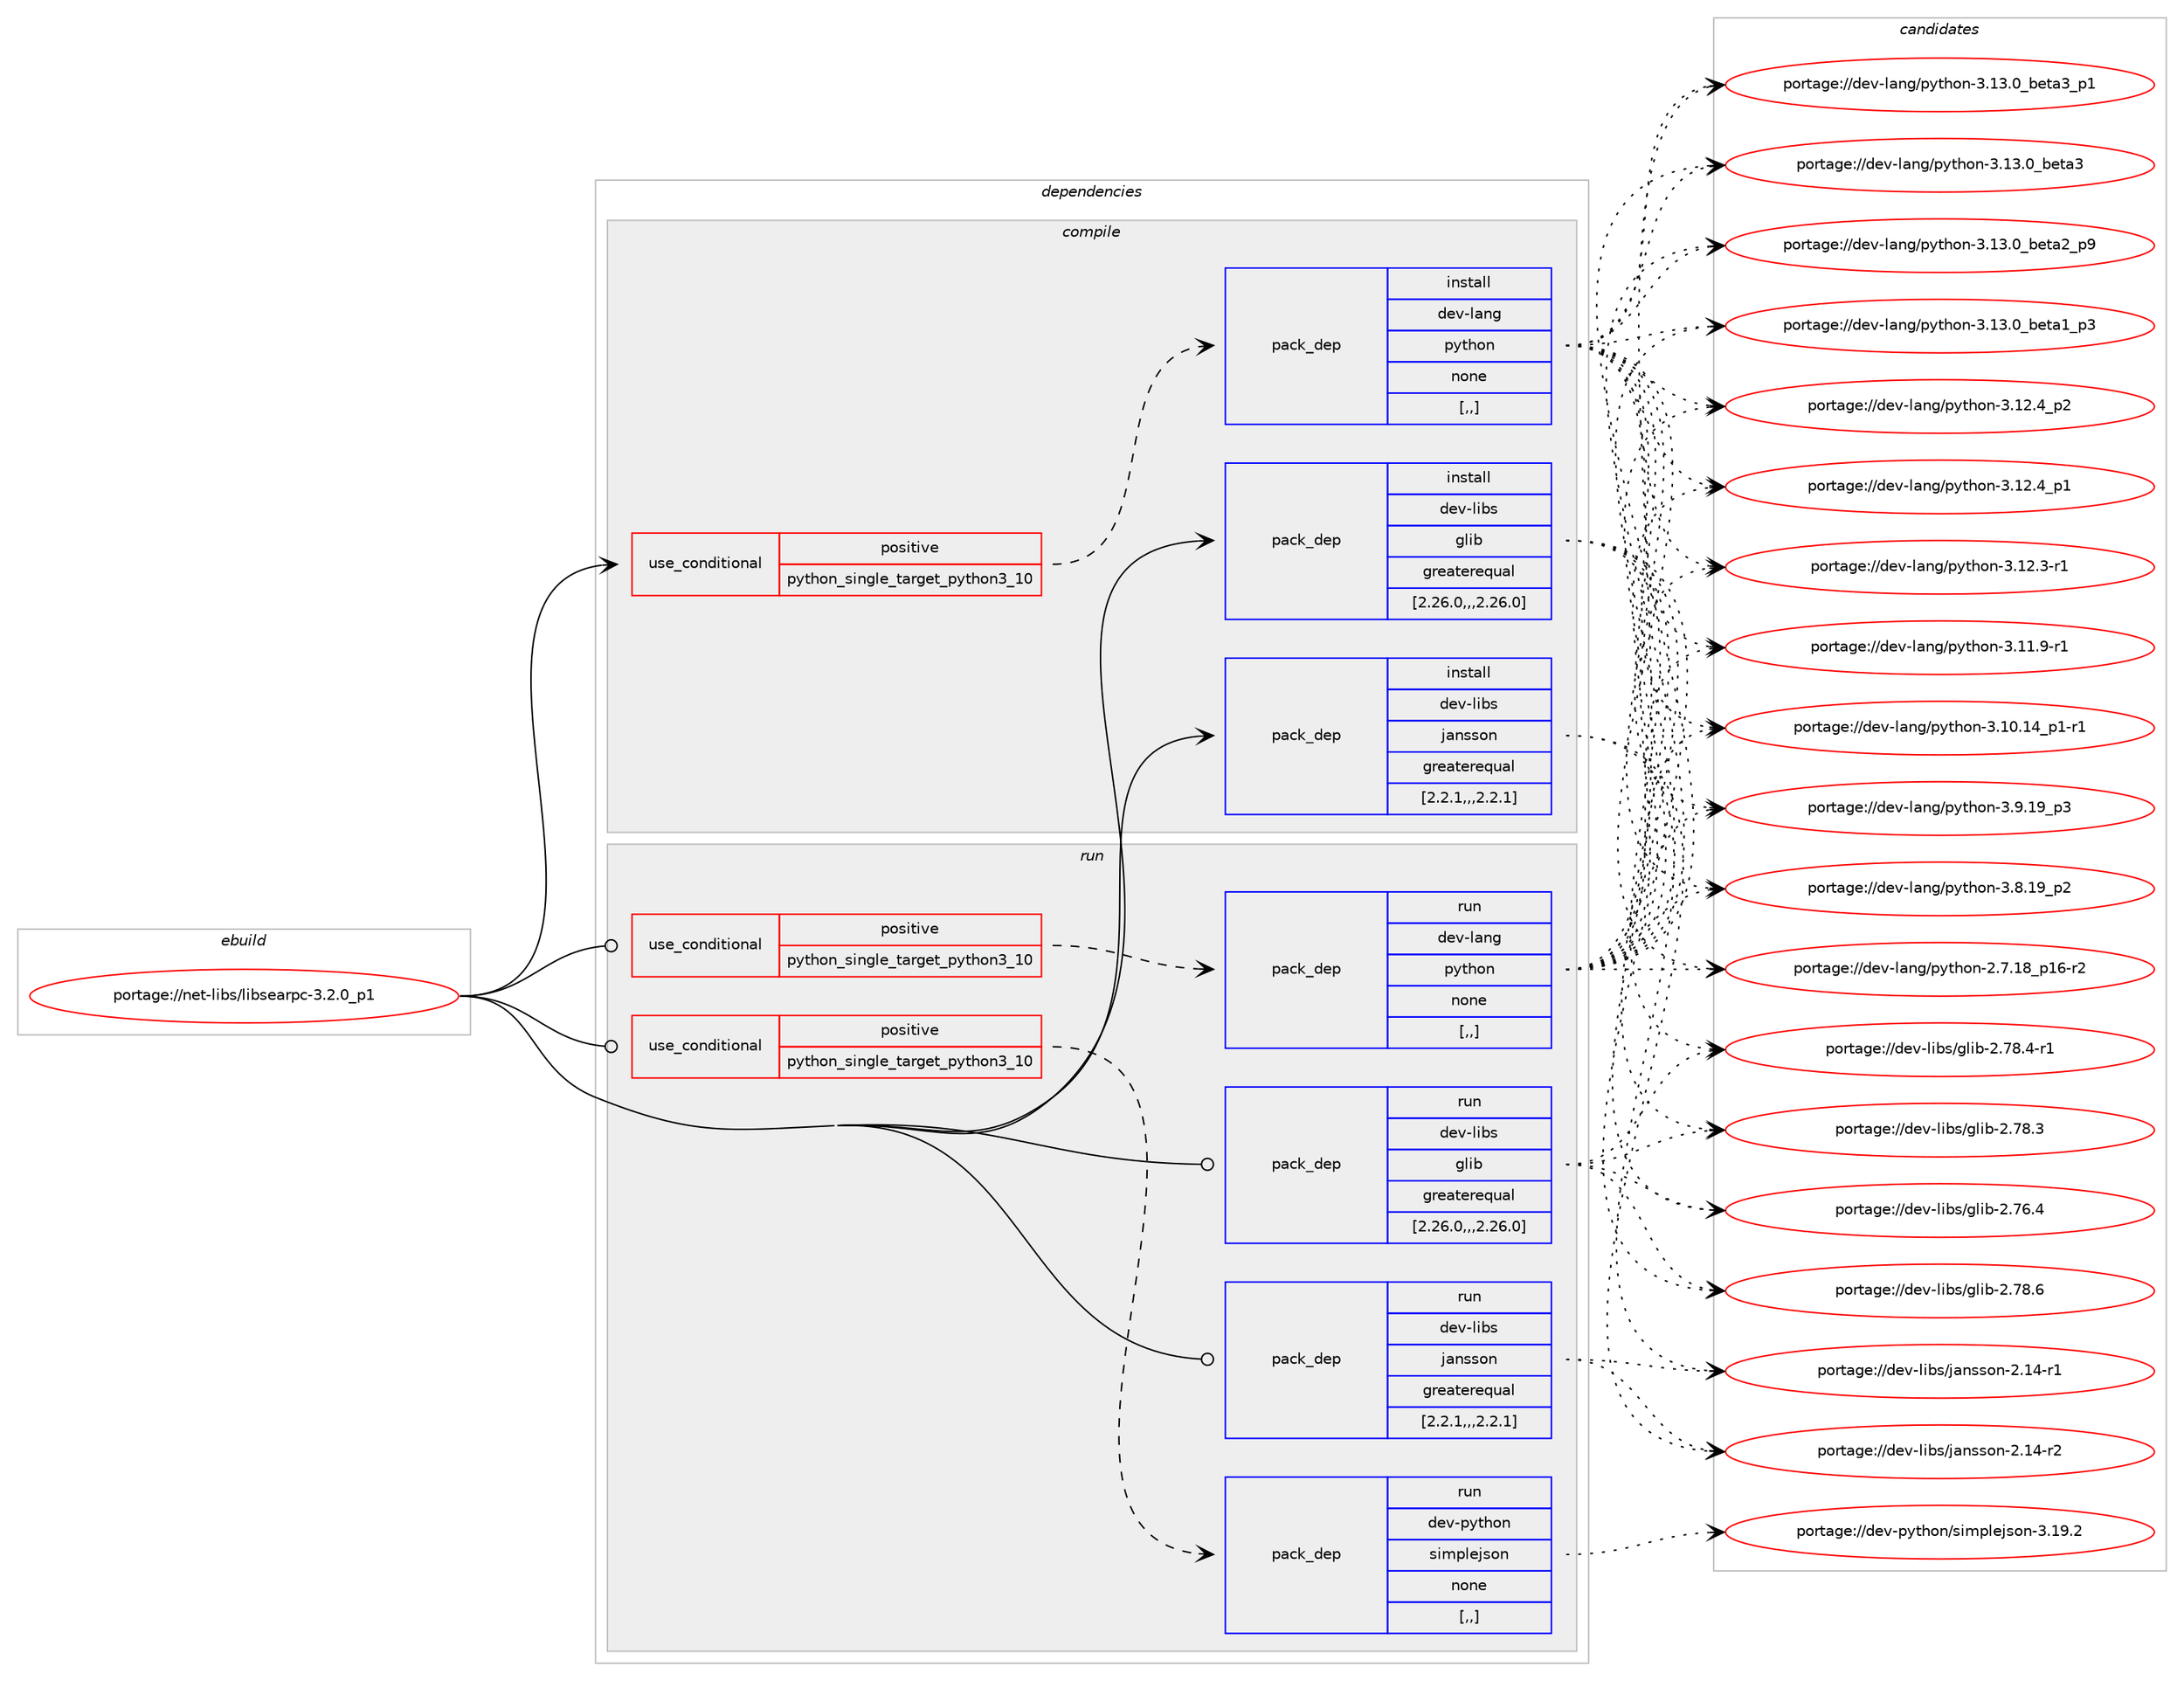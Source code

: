 digraph prolog {

# *************
# Graph options
# *************

newrank=true;
concentrate=true;
compound=true;
graph [rankdir=LR,fontname=Helvetica,fontsize=10,ranksep=1.5];#, ranksep=2.5, nodesep=0.2];
edge  [arrowhead=vee];
node  [fontname=Helvetica,fontsize=10];

# **********
# The ebuild
# **********

subgraph cluster_leftcol {
color=gray;
label=<<i>ebuild</i>>;
id [label="portage://net-libs/libsearpc-3.2.0_p1", color=red, width=4, href="../net-libs/libsearpc-3.2.0_p1.svg"];
}

# ****************
# The dependencies
# ****************

subgraph cluster_midcol {
color=gray;
label=<<i>dependencies</i>>;
subgraph cluster_compile {
fillcolor="#eeeeee";
style=filled;
label=<<i>compile</i>>;
subgraph cond93480 {
dependency358636 [label=<<TABLE BORDER="0" CELLBORDER="1" CELLSPACING="0" CELLPADDING="4"><TR><TD ROWSPAN="3" CELLPADDING="10">use_conditional</TD></TR><TR><TD>positive</TD></TR><TR><TD>python_single_target_python3_10</TD></TR></TABLE>>, shape=none, color=red];
subgraph pack262481 {
dependency358637 [label=<<TABLE BORDER="0" CELLBORDER="1" CELLSPACING="0" CELLPADDING="4" WIDTH="220"><TR><TD ROWSPAN="6" CELLPADDING="30">pack_dep</TD></TR><TR><TD WIDTH="110">install</TD></TR><TR><TD>dev-lang</TD></TR><TR><TD>python</TD></TR><TR><TD>none</TD></TR><TR><TD>[,,]</TD></TR></TABLE>>, shape=none, color=blue];
}
dependency358636:e -> dependency358637:w [weight=20,style="dashed",arrowhead="vee"];
}
id:e -> dependency358636:w [weight=20,style="solid",arrowhead="vee"];
subgraph pack262482 {
dependency358638 [label=<<TABLE BORDER="0" CELLBORDER="1" CELLSPACING="0" CELLPADDING="4" WIDTH="220"><TR><TD ROWSPAN="6" CELLPADDING="30">pack_dep</TD></TR><TR><TD WIDTH="110">install</TD></TR><TR><TD>dev-libs</TD></TR><TR><TD>glib</TD></TR><TR><TD>greaterequal</TD></TR><TR><TD>[2.26.0,,,2.26.0]</TD></TR></TABLE>>, shape=none, color=blue];
}
id:e -> dependency358638:w [weight=20,style="solid",arrowhead="vee"];
subgraph pack262483 {
dependency358639 [label=<<TABLE BORDER="0" CELLBORDER="1" CELLSPACING="0" CELLPADDING="4" WIDTH="220"><TR><TD ROWSPAN="6" CELLPADDING="30">pack_dep</TD></TR><TR><TD WIDTH="110">install</TD></TR><TR><TD>dev-libs</TD></TR><TR><TD>jansson</TD></TR><TR><TD>greaterequal</TD></TR><TR><TD>[2.2.1,,,2.2.1]</TD></TR></TABLE>>, shape=none, color=blue];
}
id:e -> dependency358639:w [weight=20,style="solid",arrowhead="vee"];
}
subgraph cluster_compileandrun {
fillcolor="#eeeeee";
style=filled;
label=<<i>compile and run</i>>;
}
subgraph cluster_run {
fillcolor="#eeeeee";
style=filled;
label=<<i>run</i>>;
subgraph cond93481 {
dependency358640 [label=<<TABLE BORDER="0" CELLBORDER="1" CELLSPACING="0" CELLPADDING="4"><TR><TD ROWSPAN="3" CELLPADDING="10">use_conditional</TD></TR><TR><TD>positive</TD></TR><TR><TD>python_single_target_python3_10</TD></TR></TABLE>>, shape=none, color=red];
subgraph pack262484 {
dependency358641 [label=<<TABLE BORDER="0" CELLBORDER="1" CELLSPACING="0" CELLPADDING="4" WIDTH="220"><TR><TD ROWSPAN="6" CELLPADDING="30">pack_dep</TD></TR><TR><TD WIDTH="110">run</TD></TR><TR><TD>dev-lang</TD></TR><TR><TD>python</TD></TR><TR><TD>none</TD></TR><TR><TD>[,,]</TD></TR></TABLE>>, shape=none, color=blue];
}
dependency358640:e -> dependency358641:w [weight=20,style="dashed",arrowhead="vee"];
}
id:e -> dependency358640:w [weight=20,style="solid",arrowhead="odot"];
subgraph cond93482 {
dependency358642 [label=<<TABLE BORDER="0" CELLBORDER="1" CELLSPACING="0" CELLPADDING="4"><TR><TD ROWSPAN="3" CELLPADDING="10">use_conditional</TD></TR><TR><TD>positive</TD></TR><TR><TD>python_single_target_python3_10</TD></TR></TABLE>>, shape=none, color=red];
subgraph pack262485 {
dependency358643 [label=<<TABLE BORDER="0" CELLBORDER="1" CELLSPACING="0" CELLPADDING="4" WIDTH="220"><TR><TD ROWSPAN="6" CELLPADDING="30">pack_dep</TD></TR><TR><TD WIDTH="110">run</TD></TR><TR><TD>dev-python</TD></TR><TR><TD>simplejson</TD></TR><TR><TD>none</TD></TR><TR><TD>[,,]</TD></TR></TABLE>>, shape=none, color=blue];
}
dependency358642:e -> dependency358643:w [weight=20,style="dashed",arrowhead="vee"];
}
id:e -> dependency358642:w [weight=20,style="solid",arrowhead="odot"];
subgraph pack262486 {
dependency358644 [label=<<TABLE BORDER="0" CELLBORDER="1" CELLSPACING="0" CELLPADDING="4" WIDTH="220"><TR><TD ROWSPAN="6" CELLPADDING="30">pack_dep</TD></TR><TR><TD WIDTH="110">run</TD></TR><TR><TD>dev-libs</TD></TR><TR><TD>glib</TD></TR><TR><TD>greaterequal</TD></TR><TR><TD>[2.26.0,,,2.26.0]</TD></TR></TABLE>>, shape=none, color=blue];
}
id:e -> dependency358644:w [weight=20,style="solid",arrowhead="odot"];
subgraph pack262487 {
dependency358645 [label=<<TABLE BORDER="0" CELLBORDER="1" CELLSPACING="0" CELLPADDING="4" WIDTH="220"><TR><TD ROWSPAN="6" CELLPADDING="30">pack_dep</TD></TR><TR><TD WIDTH="110">run</TD></TR><TR><TD>dev-libs</TD></TR><TR><TD>jansson</TD></TR><TR><TD>greaterequal</TD></TR><TR><TD>[2.2.1,,,2.2.1]</TD></TR></TABLE>>, shape=none, color=blue];
}
id:e -> dependency358645:w [weight=20,style="solid",arrowhead="odot"];
}
}

# **************
# The candidates
# **************

subgraph cluster_choices {
rank=same;
color=gray;
label=<<i>candidates</i>>;

subgraph choice262481 {
color=black;
nodesep=1;
choice10010111845108971101034711212111610411111045514649514648959810111697519511249 [label="portage://dev-lang/python-3.13.0_beta3_p1", color=red, width=4,href="../dev-lang/python-3.13.0_beta3_p1.svg"];
choice1001011184510897110103471121211161041111104551464951464895981011169751 [label="portage://dev-lang/python-3.13.0_beta3", color=red, width=4,href="../dev-lang/python-3.13.0_beta3.svg"];
choice10010111845108971101034711212111610411111045514649514648959810111697509511257 [label="portage://dev-lang/python-3.13.0_beta2_p9", color=red, width=4,href="../dev-lang/python-3.13.0_beta2_p9.svg"];
choice10010111845108971101034711212111610411111045514649514648959810111697499511251 [label="portage://dev-lang/python-3.13.0_beta1_p3", color=red, width=4,href="../dev-lang/python-3.13.0_beta1_p3.svg"];
choice100101118451089711010347112121116104111110455146495046529511250 [label="portage://dev-lang/python-3.12.4_p2", color=red, width=4,href="../dev-lang/python-3.12.4_p2.svg"];
choice100101118451089711010347112121116104111110455146495046529511249 [label="portage://dev-lang/python-3.12.4_p1", color=red, width=4,href="../dev-lang/python-3.12.4_p1.svg"];
choice100101118451089711010347112121116104111110455146495046514511449 [label="portage://dev-lang/python-3.12.3-r1", color=red, width=4,href="../dev-lang/python-3.12.3-r1.svg"];
choice100101118451089711010347112121116104111110455146494946574511449 [label="portage://dev-lang/python-3.11.9-r1", color=red, width=4,href="../dev-lang/python-3.11.9-r1.svg"];
choice100101118451089711010347112121116104111110455146494846495295112494511449 [label="portage://dev-lang/python-3.10.14_p1-r1", color=red, width=4,href="../dev-lang/python-3.10.14_p1-r1.svg"];
choice100101118451089711010347112121116104111110455146574649579511251 [label="portage://dev-lang/python-3.9.19_p3", color=red, width=4,href="../dev-lang/python-3.9.19_p3.svg"];
choice100101118451089711010347112121116104111110455146564649579511250 [label="portage://dev-lang/python-3.8.19_p2", color=red, width=4,href="../dev-lang/python-3.8.19_p2.svg"];
choice100101118451089711010347112121116104111110455046554649569511249544511450 [label="portage://dev-lang/python-2.7.18_p16-r2", color=red, width=4,href="../dev-lang/python-2.7.18_p16-r2.svg"];
dependency358637:e -> choice10010111845108971101034711212111610411111045514649514648959810111697519511249:w [style=dotted,weight="100"];
dependency358637:e -> choice1001011184510897110103471121211161041111104551464951464895981011169751:w [style=dotted,weight="100"];
dependency358637:e -> choice10010111845108971101034711212111610411111045514649514648959810111697509511257:w [style=dotted,weight="100"];
dependency358637:e -> choice10010111845108971101034711212111610411111045514649514648959810111697499511251:w [style=dotted,weight="100"];
dependency358637:e -> choice100101118451089711010347112121116104111110455146495046529511250:w [style=dotted,weight="100"];
dependency358637:e -> choice100101118451089711010347112121116104111110455146495046529511249:w [style=dotted,weight="100"];
dependency358637:e -> choice100101118451089711010347112121116104111110455146495046514511449:w [style=dotted,weight="100"];
dependency358637:e -> choice100101118451089711010347112121116104111110455146494946574511449:w [style=dotted,weight="100"];
dependency358637:e -> choice100101118451089711010347112121116104111110455146494846495295112494511449:w [style=dotted,weight="100"];
dependency358637:e -> choice100101118451089711010347112121116104111110455146574649579511251:w [style=dotted,weight="100"];
dependency358637:e -> choice100101118451089711010347112121116104111110455146564649579511250:w [style=dotted,weight="100"];
dependency358637:e -> choice100101118451089711010347112121116104111110455046554649569511249544511450:w [style=dotted,weight="100"];
}
subgraph choice262482 {
color=black;
nodesep=1;
choice1001011184510810598115471031081059845504655564654 [label="portage://dev-libs/glib-2.78.6", color=red, width=4,href="../dev-libs/glib-2.78.6.svg"];
choice10010111845108105981154710310810598455046555646524511449 [label="portage://dev-libs/glib-2.78.4-r1", color=red, width=4,href="../dev-libs/glib-2.78.4-r1.svg"];
choice1001011184510810598115471031081059845504655564651 [label="portage://dev-libs/glib-2.78.3", color=red, width=4,href="../dev-libs/glib-2.78.3.svg"];
choice1001011184510810598115471031081059845504655544652 [label="portage://dev-libs/glib-2.76.4", color=red, width=4,href="../dev-libs/glib-2.76.4.svg"];
dependency358638:e -> choice1001011184510810598115471031081059845504655564654:w [style=dotted,weight="100"];
dependency358638:e -> choice10010111845108105981154710310810598455046555646524511449:w [style=dotted,weight="100"];
dependency358638:e -> choice1001011184510810598115471031081059845504655564651:w [style=dotted,weight="100"];
dependency358638:e -> choice1001011184510810598115471031081059845504655544652:w [style=dotted,weight="100"];
}
subgraph choice262483 {
color=black;
nodesep=1;
choice1001011184510810598115471069711011511511111045504649524511450 [label="portage://dev-libs/jansson-2.14-r2", color=red, width=4,href="../dev-libs/jansson-2.14-r2.svg"];
choice1001011184510810598115471069711011511511111045504649524511449 [label="portage://dev-libs/jansson-2.14-r1", color=red, width=4,href="../dev-libs/jansson-2.14-r1.svg"];
dependency358639:e -> choice1001011184510810598115471069711011511511111045504649524511450:w [style=dotted,weight="100"];
dependency358639:e -> choice1001011184510810598115471069711011511511111045504649524511449:w [style=dotted,weight="100"];
}
subgraph choice262484 {
color=black;
nodesep=1;
choice10010111845108971101034711212111610411111045514649514648959810111697519511249 [label="portage://dev-lang/python-3.13.0_beta3_p1", color=red, width=4,href="../dev-lang/python-3.13.0_beta3_p1.svg"];
choice1001011184510897110103471121211161041111104551464951464895981011169751 [label="portage://dev-lang/python-3.13.0_beta3", color=red, width=4,href="../dev-lang/python-3.13.0_beta3.svg"];
choice10010111845108971101034711212111610411111045514649514648959810111697509511257 [label="portage://dev-lang/python-3.13.0_beta2_p9", color=red, width=4,href="../dev-lang/python-3.13.0_beta2_p9.svg"];
choice10010111845108971101034711212111610411111045514649514648959810111697499511251 [label="portage://dev-lang/python-3.13.0_beta1_p3", color=red, width=4,href="../dev-lang/python-3.13.0_beta1_p3.svg"];
choice100101118451089711010347112121116104111110455146495046529511250 [label="portage://dev-lang/python-3.12.4_p2", color=red, width=4,href="../dev-lang/python-3.12.4_p2.svg"];
choice100101118451089711010347112121116104111110455146495046529511249 [label="portage://dev-lang/python-3.12.4_p1", color=red, width=4,href="../dev-lang/python-3.12.4_p1.svg"];
choice100101118451089711010347112121116104111110455146495046514511449 [label="portage://dev-lang/python-3.12.3-r1", color=red, width=4,href="../dev-lang/python-3.12.3-r1.svg"];
choice100101118451089711010347112121116104111110455146494946574511449 [label="portage://dev-lang/python-3.11.9-r1", color=red, width=4,href="../dev-lang/python-3.11.9-r1.svg"];
choice100101118451089711010347112121116104111110455146494846495295112494511449 [label="portage://dev-lang/python-3.10.14_p1-r1", color=red, width=4,href="../dev-lang/python-3.10.14_p1-r1.svg"];
choice100101118451089711010347112121116104111110455146574649579511251 [label="portage://dev-lang/python-3.9.19_p3", color=red, width=4,href="../dev-lang/python-3.9.19_p3.svg"];
choice100101118451089711010347112121116104111110455146564649579511250 [label="portage://dev-lang/python-3.8.19_p2", color=red, width=4,href="../dev-lang/python-3.8.19_p2.svg"];
choice100101118451089711010347112121116104111110455046554649569511249544511450 [label="portage://dev-lang/python-2.7.18_p16-r2", color=red, width=4,href="../dev-lang/python-2.7.18_p16-r2.svg"];
dependency358641:e -> choice10010111845108971101034711212111610411111045514649514648959810111697519511249:w [style=dotted,weight="100"];
dependency358641:e -> choice1001011184510897110103471121211161041111104551464951464895981011169751:w [style=dotted,weight="100"];
dependency358641:e -> choice10010111845108971101034711212111610411111045514649514648959810111697509511257:w [style=dotted,weight="100"];
dependency358641:e -> choice10010111845108971101034711212111610411111045514649514648959810111697499511251:w [style=dotted,weight="100"];
dependency358641:e -> choice100101118451089711010347112121116104111110455146495046529511250:w [style=dotted,weight="100"];
dependency358641:e -> choice100101118451089711010347112121116104111110455146495046529511249:w [style=dotted,weight="100"];
dependency358641:e -> choice100101118451089711010347112121116104111110455146495046514511449:w [style=dotted,weight="100"];
dependency358641:e -> choice100101118451089711010347112121116104111110455146494946574511449:w [style=dotted,weight="100"];
dependency358641:e -> choice100101118451089711010347112121116104111110455146494846495295112494511449:w [style=dotted,weight="100"];
dependency358641:e -> choice100101118451089711010347112121116104111110455146574649579511251:w [style=dotted,weight="100"];
dependency358641:e -> choice100101118451089711010347112121116104111110455146564649579511250:w [style=dotted,weight="100"];
dependency358641:e -> choice100101118451089711010347112121116104111110455046554649569511249544511450:w [style=dotted,weight="100"];
}
subgraph choice262485 {
color=black;
nodesep=1;
choice100101118451121211161041111104711510510911210810110611511111045514649574650 [label="portage://dev-python/simplejson-3.19.2", color=red, width=4,href="../dev-python/simplejson-3.19.2.svg"];
dependency358643:e -> choice100101118451121211161041111104711510510911210810110611511111045514649574650:w [style=dotted,weight="100"];
}
subgraph choice262486 {
color=black;
nodesep=1;
choice1001011184510810598115471031081059845504655564654 [label="portage://dev-libs/glib-2.78.6", color=red, width=4,href="../dev-libs/glib-2.78.6.svg"];
choice10010111845108105981154710310810598455046555646524511449 [label="portage://dev-libs/glib-2.78.4-r1", color=red, width=4,href="../dev-libs/glib-2.78.4-r1.svg"];
choice1001011184510810598115471031081059845504655564651 [label="portage://dev-libs/glib-2.78.3", color=red, width=4,href="../dev-libs/glib-2.78.3.svg"];
choice1001011184510810598115471031081059845504655544652 [label="portage://dev-libs/glib-2.76.4", color=red, width=4,href="../dev-libs/glib-2.76.4.svg"];
dependency358644:e -> choice1001011184510810598115471031081059845504655564654:w [style=dotted,weight="100"];
dependency358644:e -> choice10010111845108105981154710310810598455046555646524511449:w [style=dotted,weight="100"];
dependency358644:e -> choice1001011184510810598115471031081059845504655564651:w [style=dotted,weight="100"];
dependency358644:e -> choice1001011184510810598115471031081059845504655544652:w [style=dotted,weight="100"];
}
subgraph choice262487 {
color=black;
nodesep=1;
choice1001011184510810598115471069711011511511111045504649524511450 [label="portage://dev-libs/jansson-2.14-r2", color=red, width=4,href="../dev-libs/jansson-2.14-r2.svg"];
choice1001011184510810598115471069711011511511111045504649524511449 [label="portage://dev-libs/jansson-2.14-r1", color=red, width=4,href="../dev-libs/jansson-2.14-r1.svg"];
dependency358645:e -> choice1001011184510810598115471069711011511511111045504649524511450:w [style=dotted,weight="100"];
dependency358645:e -> choice1001011184510810598115471069711011511511111045504649524511449:w [style=dotted,weight="100"];
}
}

}
